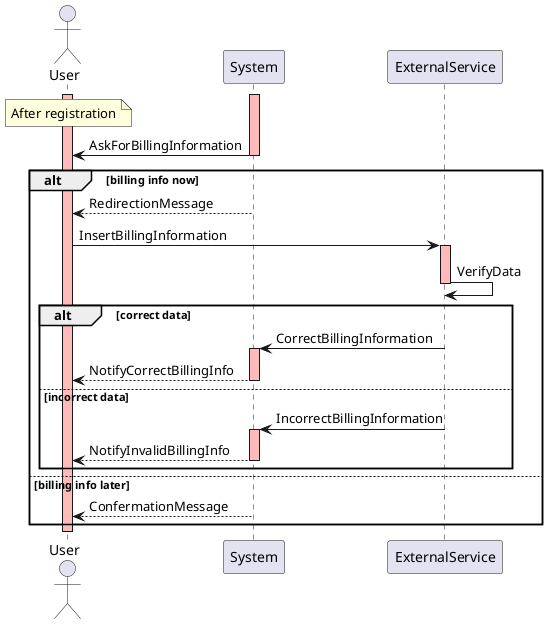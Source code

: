 @startuml

actor User
participant System
participant ExternalService

note over User: After registration

activate User #FFBBBB
activate System #FFBBBB
System -> User: AskForBillingInformation
deactivate System

alt billing info now
  System --> User: RedirectionMessage
  User -> ExternalService: InsertBillingInformation
  activate ExternalService #FFBBBB
  ExternalService -> ExternalService: VerifyData
  deactivate ExternalService

  alt correct data
    ExternalService -> System: CorrectBillingInformation
    activate System #FFBBBB
    System --> User: NotifyCorrectBillingInfo
    deactivate System
  else incorrect data
    ExternalService -> System: IncorrectBillingInformation
    activate System #FFBBBB
    System --> User: NotifyInvalidBillingInfo
    deactivate System
  end

else billing info later
  System --> User: ConfermationMessage
end

deactivate User

@enduml
